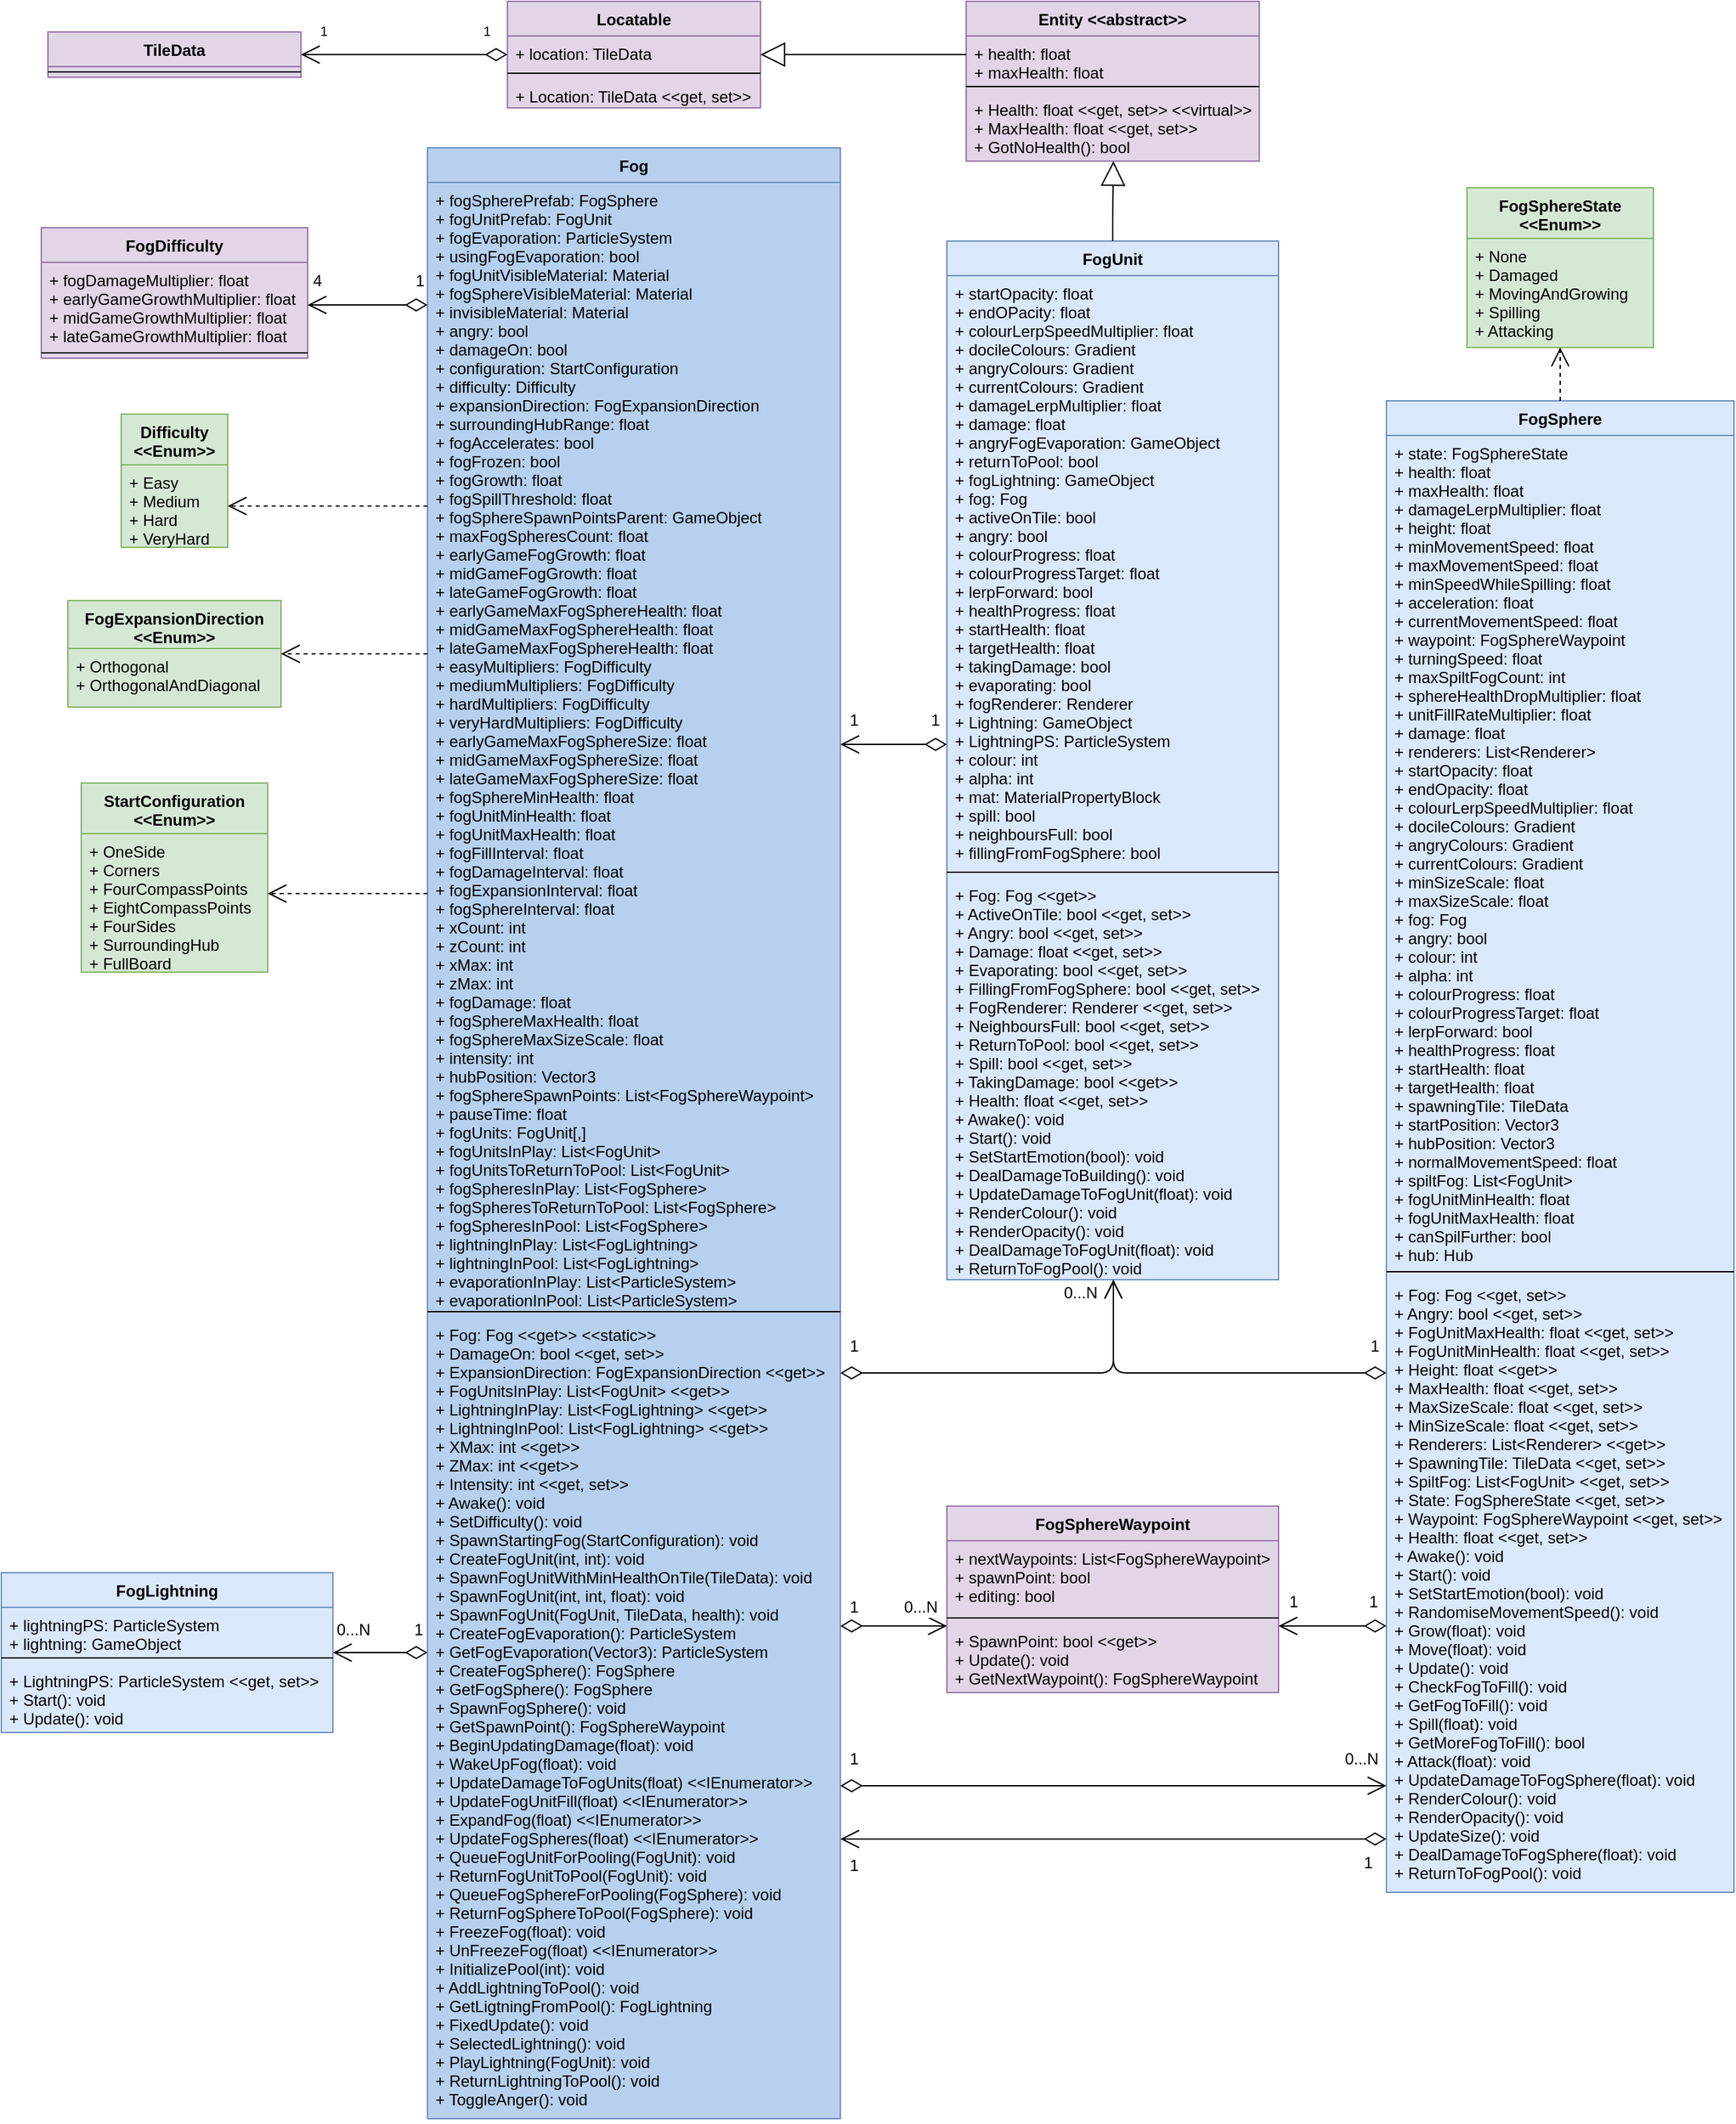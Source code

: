 <mxfile version="12.1.0" type="device" pages="1"><diagram id="pjZ7qb1V4NSrotgc5X2Q" name="Page-1"><mxGraphModel dx="2166" dy="1598" grid="1" gridSize="10" guides="1" tooltips="1" connect="1" arrows="1" fold="1" page="1" pageScale="1" pageWidth="850" pageHeight="1100" math="0" shadow="0"><root><mxCell id="0"/><mxCell id="1" parent="0"/><mxCell id="vfoOl4ckwupX6fVXsPrt-1" value="Fog" style="swimlane;fontStyle=1;align=center;verticalAlign=top;childLayout=stackLayout;horizontal=1;startSize=26;horizontalStack=0;resizeParent=1;resizeParentMax=0;resizeLast=0;collapsible=1;marginBottom=0;fillColor=#B6D0ED;strokeColor=#6c8ebf;swimlaneFillColor=#B6D0ED;" parent="1" vertex="1"><mxGeometry x="130" y="210" width="310" height="1480" as="geometry"/></mxCell><mxCell id="vfoOl4ckwupX6fVXsPrt-2" value="+ fogSpherePrefab: FogSphere&#10;+ fogUnitPrefab: FogUnit&#10;+ fogEvaporation: ParticleSystem&#10;+ usingFogEvaporation: bool&#10;+ fogUnitVisibleMaterial: Material&#10;+ fogSphereVisibleMaterial: Material&#10;+ invisibleMaterial: Material&#10;+ angry: bool&#10;+ damageOn: bool&#10;+ configuration: StartConfiguration&#10;+ difficulty: Difficulty&#10;+ expansionDirection: FogExpansionDirection&#10;+ surroundingHubRange: float&#10;+ fogAccelerates: bool&#10;+ fogFrozen: bool&#10;+ fogGrowth: float&#10;+ fogSpillThreshold: float&#10;+ fogSphereSpawnPointsParent: GameObject&#10;+ maxFogSpheresCount: float&#10;+ earlyGameFogGrowth: float&#10;+ midGameFogGrowth: float&#10;+ lateGameFogGrowth: float&#10;+ earlyGameMaxFogSphereHealth: float&#10;+ midGameMaxFogSphereHealth: float&#10;+ lateGameMaxFogSphereHealth: float&#10;+ easyMultipliers: FogDifficulty&#10;+ mediumMultipliers: FogDifficulty&#10;+ hardMultipliers: FogDifficulty&#10;+ veryHardMultipliers: FogDifficulty&#10;+ earlyGameMaxFogSphereSize: float&#10;+ midGameMaxFogSphereSize: float&#10;+ lateGameMaxFogSphereSize: float&#10;+ fogSphereMinHealth: float&#10;+ fogUnitMinHealth: float&#10;+ fogUnitMaxHealth: float&#10;+ fogFillInterval: float&#10;+ fogDamageInterval: float&#10;+ fogExpansionInterval: float&#10;+ fogSphereInterval: float&#10;+ xCount: int&#10;+ zCount: int&#10;+ xMax: int&#10;+ zMax: int&#10;+ fogDamage: float&#10;+ fogSphereMaxHealth: float&#10;+ fogSphereMaxSizeScale: float&#10;+ intensity: int&#10;+ hubPosition: Vector3&#10;+ fogSphereSpawnPoints: List&lt;FogSphereWaypoint&gt;&#10;+ pauseTime: float&#10;+ fogUnits: FogUnit[,]&#10;+ fogUnitsInPlay: List&lt;FogUnit&gt;&#10;+ fogUnitsToReturnToPool: List&lt;FogUnit&gt;&#10;+ fogSpheresInPlay: List&lt;FogSphere&gt;&#10;+ fogSpheresToReturnToPool: List&lt;FogSphere&gt;&#10;+ fogSpheresInPool: List&lt;FogSphere&gt;&#10;+ lightningInPlay: List&lt;FogLightning&gt;&#10;+ lightningInPool: List&lt;FogLightning&gt;&#10;+ evaporationInPlay: List&lt;ParticleSystem&gt;&#10;+ evaporationInPool: List&lt;ParticleSystem&gt;" style="text;strokeColor=none;fillColor=none;align=left;verticalAlign=top;spacingLeft=4;spacingRight=4;overflow=hidden;rotatable=0;points=[[0,0.5],[1,0.5]];portConstraint=eastwest;" parent="vfoOl4ckwupX6fVXsPrt-1" vertex="1"><mxGeometry y="26" width="310" height="844" as="geometry"/></mxCell><mxCell id="vfoOl4ckwupX6fVXsPrt-3" value="" style="line;strokeWidth=1;fillColor=none;align=left;verticalAlign=middle;spacingTop=-1;spacingLeft=3;spacingRight=3;rotatable=0;labelPosition=right;points=[];portConstraint=eastwest;" parent="vfoOl4ckwupX6fVXsPrt-1" vertex="1"><mxGeometry y="870" width="310" height="8" as="geometry"/></mxCell><mxCell id="vfoOl4ckwupX6fVXsPrt-4" value="+ Fog: Fog &lt;&lt;get&gt;&gt; &lt;&lt;static&gt;&gt;&#10;+ DamageOn: bool &lt;&lt;get, set&gt;&gt;&#10;+ ExpansionDirection: FogExpansionDirection &lt;&lt;get&gt;&gt;&#10;+ FogUnitsInPlay: List&lt;FogUnit&gt; &lt;&lt;get&gt;&gt;&#10;+ LightningInPlay: List&lt;FogLightning&gt; &lt;&lt;get&gt;&gt;&#10;+ LightningInPool: List&lt;FogLightning&gt; &lt;&lt;get&gt;&gt;&#10;+ XMax: int &lt;&lt;get&gt;&gt;&#10;+ ZMax: int &lt;&lt;get&gt;&gt;&#10;+ Intensity: int &lt;&lt;get, set&gt;&gt;&#10;+ Awake(): void&#10;+ SetDifficulty(): void&#10;+ SpawnStartingFog(StartConfiguration): void&#10;+ CreateFogUnit(int, int): void&#10;+ SpawnFogUnitWithMinHealthOnTile(TileData): void&#10;+ SpawnFogUnit(int, int, float): void&#10;+ SpawnFogUnit(FogUnit, TileData, health): void&#10;+ CreateFogEvaporation(): ParticleSystem&#10;+ GetFogEvaporation(Vector3): ParticleSystem&#10;+ CreateFogSphere(): FogSphere&#10;+ GetFogSphere(): FogSphere&#10;+ SpawnFogSphere(): void&#10;+ GetSpawnPoint(): FogSphereWaypoint&#10;+ BeginUpdatingDamage(float): void&#10;+ WakeUpFog(float): void&#10;+ UpdateDamageToFogUnits(float) &lt;&lt;IEnumerator&gt;&gt;&#10;+ UpdateFogUnitFill(float) &lt;&lt;IEnumerator&gt;&gt;&#10;+ ExpandFog(float) &lt;&lt;IEnumerator&gt;&gt;&#10;+ UpdateFogSpheres(float) &lt;&lt;IEnumerator&gt;&gt;&#10;+ QueueFogUnitForPooling(FogUnit): void&#10;+ ReturnFogUnitToPool(FogUnit): void&#10;+ QueueFogSphereForPooling(FogSphere): void&#10;+ ReturnFogSphereToPool(FogSphere): void&#10;+ FreezeFog(float): void&#10;+ UnFreezeFog(float) &lt;&lt;IEnumerator&gt;&gt;&#10;+ InitializePool(int): void&#10;+ AddLightningToPool(): void&#10;+ GetLigtningFromPool(): FogLightning&#10;+ FixedUpdate(): void&#10;+ SelectedLightning(): void&#10;+ PlayLightning(FogUnit): void&#10;+ ReturnLightningToPool(): void&#10;+ ToggleAnger(): void" style="text;strokeColor=none;fillColor=none;align=left;verticalAlign=top;spacingLeft=4;spacingRight=4;overflow=hidden;rotatable=0;points=[[0,0.5],[1,0.5]];portConstraint=eastwest;" parent="vfoOl4ckwupX6fVXsPrt-1" vertex="1"><mxGeometry y="878" width="310" height="602" as="geometry"/></mxCell><mxCell id="vfoOl4ckwupX6fVXsPrt-5" value="FogDifficulty" style="swimlane;fontStyle=1;align=center;verticalAlign=top;childLayout=stackLayout;horizontal=1;startSize=26;horizontalStack=0;resizeParent=1;resizeParentMax=0;resizeLast=0;collapsible=1;marginBottom=0;fillColor=#e1d5e7;strokeColor=#9673a6;swimlaneFillColor=#E1D5E7;" parent="1" vertex="1"><mxGeometry x="-160" y="270" width="200" height="98" as="geometry"/></mxCell><mxCell id="vfoOl4ckwupX6fVXsPrt-6" value="+ fogDamageMultiplier: float&#10;+ earlyGameGrowthMultiplier: float&#10;+ midGameGrowthMultiplier: float&#10;+ lateGameGrowthMultiplier: float" style="text;strokeColor=none;fillColor=none;align=left;verticalAlign=top;spacingLeft=4;spacingRight=4;overflow=hidden;rotatable=0;points=[[0,0.5],[1,0.5]];portConstraint=eastwest;" parent="vfoOl4ckwupX6fVXsPrt-5" vertex="1"><mxGeometry y="26" width="200" height="64" as="geometry"/></mxCell><mxCell id="vfoOl4ckwupX6fVXsPrt-7" value="" style="line;strokeWidth=1;fillColor=none;align=left;verticalAlign=middle;spacingTop=-1;spacingLeft=3;spacingRight=3;rotatable=0;labelPosition=right;points=[];portConstraint=eastwest;" parent="vfoOl4ckwupX6fVXsPrt-5" vertex="1"><mxGeometry y="90" width="200" height="8" as="geometry"/></mxCell><mxCell id="vfoOl4ckwupX6fVXsPrt-13" value="StartConfiguration &#10;&lt;&lt;Enum&gt;&gt;" style="swimlane;fontStyle=1;align=center;verticalAlign=top;childLayout=stackLayout;horizontal=1;startSize=38;horizontalStack=0;resizeParent=1;resizeParentMax=0;resizeLast=0;collapsible=1;marginBottom=0;fillColor=#d5e8d4;strokeColor=#82b366;swimlaneFillColor=#D5E8D4;" parent="1" vertex="1"><mxGeometry x="-130" y="687" width="140" height="142" as="geometry"/></mxCell><mxCell id="vfoOl4ckwupX6fVXsPrt-14" value="+ OneSide&#10;+ Corners&#10;+ FourCompassPoints&#10;+ EightCompassPoints&#10;+ FourSides&#10;+ SurroundingHub&#10;+ FullBoard" style="text;strokeColor=none;fillColor=none;align=left;verticalAlign=top;spacingLeft=4;spacingRight=4;overflow=hidden;rotatable=0;points=[[0,0.5],[1,0.5]];portConstraint=eastwest;" parent="vfoOl4ckwupX6fVXsPrt-13" vertex="1"><mxGeometry y="38" width="140" height="104" as="geometry"/></mxCell><mxCell id="vfoOl4ckwupX6fVXsPrt-18" value="FogExpansionDirection&#10;&lt;&lt;Enum&gt;&gt;" style="swimlane;fontStyle=1;align=center;verticalAlign=top;childLayout=stackLayout;horizontal=1;startSize=36;horizontalStack=0;resizeParent=1;resizeParentMax=0;resizeLast=0;collapsible=1;marginBottom=0;fillColor=#d5e8d4;strokeColor=#82b366;swimlaneFillColor=#D5E8D4;" parent="1" vertex="1"><mxGeometry x="-140" y="550" width="160" height="80" as="geometry"/></mxCell><mxCell id="vfoOl4ckwupX6fVXsPrt-19" value="+ Orthogonal&#10;+ OrthogonalAndDiagonal" style="text;strokeColor=none;fillColor=none;align=left;verticalAlign=top;spacingLeft=4;spacingRight=4;overflow=hidden;rotatable=0;points=[[0,0.5],[1,0.5]];portConstraint=eastwest;" parent="vfoOl4ckwupX6fVXsPrt-18" vertex="1"><mxGeometry y="36" width="160" height="44" as="geometry"/></mxCell><mxCell id="vfoOl4ckwupX6fVXsPrt-20" value="Difficulty&#10;&lt;&lt;Enum&gt;&gt;" style="swimlane;fontStyle=1;align=center;verticalAlign=top;childLayout=stackLayout;horizontal=1;startSize=38;horizontalStack=0;resizeParent=1;resizeParentMax=0;resizeLast=0;collapsible=1;marginBottom=0;fillColor=#d5e8d4;strokeColor=#82b366;swimlaneFillColor=#D5E8D4;" parent="1" vertex="1"><mxGeometry x="-100" y="410" width="80" height="100" as="geometry"/></mxCell><mxCell id="vfoOl4ckwupX6fVXsPrt-21" value="+ Easy&#10;+ Medium&#10;+ Hard&#10;+ VeryHard" style="text;strokeColor=none;fillColor=none;align=left;verticalAlign=top;spacingLeft=4;spacingRight=4;overflow=hidden;rotatable=0;points=[[0,0.5],[1,0.5]];portConstraint=eastwest;" parent="vfoOl4ckwupX6fVXsPrt-20" vertex="1"><mxGeometry y="38" width="80" height="62" as="geometry"/></mxCell><mxCell id="vfoOl4ckwupX6fVXsPrt-22" value="FogUnit" style="swimlane;fontStyle=1;align=center;verticalAlign=top;childLayout=stackLayout;horizontal=1;startSize=26;horizontalStack=0;resizeParent=1;resizeParentMax=0;resizeLast=0;collapsible=1;marginBottom=0;fillColor=#dae8fc;strokeColor=#6c8ebf;swimlaneFillColor=#DAE8FC;" parent="1" vertex="1"><mxGeometry x="520" y="280" width="249" height="780" as="geometry"/></mxCell><mxCell id="vfoOl4ckwupX6fVXsPrt-23" value="+ startOpacity: float&#10;+ endOPacity: float&#10;+ colourLerpSpeedMultiplier: float&#10;+ docileColours: Gradient&#10;+ angryColours: Gradient&#10;+ currentColours: Gradient&#10;+ damageLerpMultiplier: float&#10;+ damage: float&#10;+ angryFogEvaporation: GameObject&#10;+ returnToPool: bool&#10;+ fogLightning: GameObject&#10;+ fog: Fog&#10;+ activeOnTile: bool&#10;+ angry: bool&#10;+ colourProgress: float&#10;+ colourProgressTarget: float&#10;+ lerpForward: bool&#10;+ healthProgress: float&#10;+ startHealth: float&#10;+ targetHealth: float&#10;+ takingDamage: bool&#10;+ evaporating: bool&#10;+ fogRenderer: Renderer&#10;+ Lightning: GameObject&#10;+ LightningPS: ParticleSystem&#10;+ colour: int&#10;+ alpha: int&#10;+ mat: MaterialPropertyBlock&#10;+ spill: bool&#10;+ neighboursFull: bool&#10;+ fillingFromFogSphere: bool" style="text;strokeColor=none;fillColor=none;align=left;verticalAlign=top;spacingLeft=4;spacingRight=4;overflow=hidden;rotatable=0;points=[[0,0.5],[1,0.5]];portConstraint=eastwest;" parent="vfoOl4ckwupX6fVXsPrt-22" vertex="1"><mxGeometry y="26" width="249" height="444" as="geometry"/></mxCell><mxCell id="vfoOl4ckwupX6fVXsPrt-24" value="" style="line;strokeWidth=1;fillColor=none;align=left;verticalAlign=middle;spacingTop=-1;spacingLeft=3;spacingRight=3;rotatable=0;labelPosition=right;points=[];portConstraint=eastwest;" parent="vfoOl4ckwupX6fVXsPrt-22" vertex="1"><mxGeometry y="470" width="249" height="8" as="geometry"/></mxCell><mxCell id="vfoOl4ckwupX6fVXsPrt-25" value="+ Fog: Fog &lt;&lt;get&gt;&gt;&#10;+ ActiveOnTile: bool &lt;&lt;get, set&gt;&gt;&#10;+ Angry: bool &lt;&lt;get, set&gt;&gt;&#10;+ Damage: float &lt;&lt;get, set&gt;&gt;&#10;+ Evaporating: bool &lt;&lt;get, set&gt;&gt;&#10;+ FillingFromFogSphere: bool &lt;&lt;get, set&gt;&gt;&#10;+ FogRenderer: Renderer &lt;&lt;get, set&gt;&gt;&#10;+ NeighboursFull: bool &lt;&lt;get, set&gt;&gt;&#10;+ ReturnToPool: bool &lt;&lt;get, set&gt;&gt;&#10;+ Spill: bool &lt;&lt;get, set&gt;&gt;&#10;+ TakingDamage: bool &lt;&lt;get&gt;&gt;&#10;+ Health: float &lt;&lt;get, set&gt;&gt;&#10;+ Awake(): void&#10;+ Start(): void&#10;+ SetStartEmotion(bool): void&#10;+ DealDamageToBuilding(): void&#10;+ UpdateDamageToFogUnit(float): void&#10;+ RenderColour(): void&#10;+ RenderOpacity(): void&#10;+ DealDamageToFogUnit(float): void&#10;+ ReturnToFogPool(): void" style="text;strokeColor=none;fillColor=none;align=left;verticalAlign=top;spacingLeft=4;spacingRight=4;overflow=hidden;rotatable=0;points=[[0,0.5],[1,0.5]];portConstraint=eastwest;" parent="vfoOl4ckwupX6fVXsPrt-22" vertex="1"><mxGeometry y="478" width="249" height="302" as="geometry"/></mxCell><mxCell id="vfoOl4ckwupX6fVXsPrt-30" value="FogSphereState&#10;&lt;&lt;Enum&gt;&gt;" style="swimlane;fontStyle=1;align=center;verticalAlign=top;childLayout=stackLayout;horizontal=1;startSize=38;horizontalStack=0;resizeParent=1;resizeParentMax=0;resizeLast=0;collapsible=1;marginBottom=0;fillColor=#d5e8d4;strokeColor=#82b366;swimlaneFillColor=#D5E8D4;" parent="1" vertex="1"><mxGeometry x="910.5" y="240" width="140" height="120" as="geometry"/></mxCell><mxCell id="vfoOl4ckwupX6fVXsPrt-31" value="+ None&#10;+ Damaged&#10;+ MovingAndGrowing&#10;+ Spilling&#10;+ Attacking" style="text;strokeColor=none;fillColor=none;align=left;verticalAlign=top;spacingLeft=4;spacingRight=4;overflow=hidden;rotatable=0;points=[[0,0.5],[1,0.5]];portConstraint=eastwest;" parent="vfoOl4ckwupX6fVXsPrt-30" vertex="1"><mxGeometry y="38" width="140" height="82" as="geometry"/></mxCell><mxCell id="vfoOl4ckwupX6fVXsPrt-33" value="FogSphere" style="swimlane;fontStyle=1;align=center;verticalAlign=top;childLayout=stackLayout;horizontal=1;startSize=26;horizontalStack=0;resizeParent=1;resizeParentMax=0;resizeLast=0;collapsible=1;marginBottom=0;fillColor=#dae8fc;strokeColor=#6c8ebf;swimlaneFillColor=#DAE8FC;" parent="1" vertex="1"><mxGeometry x="850" y="400" width="261" height="1120" as="geometry"/></mxCell><mxCell id="vfoOl4ckwupX6fVXsPrt-34" value="+ state: FogSphereState&#10;+ health: float&#10;+ maxHealth: float&#10;+ damageLerpMultiplier: float&#10;+ height: float&#10;+ minMovementSpeed: float&#10;+ maxMovementSpeed: float&#10;+ minSpeedWhileSpilling: float&#10;+ acceleration: float&#10;+ currentMovementSpeed: float&#10;+ waypoint: FogSphereWaypoint&#10;+ turningSpeed: float&#10;+ maxSpiltFogCount: int&#10;+ sphereHealthDropMultiplier: float&#10;+ unitFillRateMultiplier: float&#10;+ damage: float&#10;+ renderers: List&lt;Renderer&gt;&#10;+ startOpacity: float&#10;+ endOpacity: float&#10;+ colourLerpSpeedMultiplier: float&#10;+ docileColours: Gradient&#10;+ angryColours: Gradient&#10;+ currentColours: Gradient&#10;+ minSizeScale: float&#10;+ maxSizeScale: float&#10;+ fog: Fog&#10;+ angry: bool&#10;+ colour: int&#10;+ alpha: int&#10;+ colourProgress: float&#10;+ colourProgressTarget: float&#10;+ lerpForward: bool&#10;+ healthProgress: float&#10;+ startHealth: float&#10;+ targetHealth: float&#10;+ spawningTile: TileData&#10;+ startPosition: Vector3&#10;+ hubPosition: Vector3&#10;+ normalMovementSpeed: float&#10;+ spiltFog: List&lt;FogUnit&gt;&#10;+ fogUnitMinHealth: float&#10;+ fogUnitMaxHealth: float&#10;+ canSpilFurther: bool&#10;+ hub: Hub" style="text;strokeColor=none;fillColor=none;align=left;verticalAlign=top;spacingLeft=4;spacingRight=4;overflow=hidden;rotatable=0;points=[[0,0.5],[1,0.5]];portConstraint=eastwest;" parent="vfoOl4ckwupX6fVXsPrt-33" vertex="1"><mxGeometry y="26" width="261" height="624" as="geometry"/></mxCell><mxCell id="vfoOl4ckwupX6fVXsPrt-35" value="" style="line;strokeWidth=1;fillColor=none;align=left;verticalAlign=middle;spacingTop=-1;spacingLeft=3;spacingRight=3;rotatable=0;labelPosition=right;points=[];portConstraint=eastwest;" parent="vfoOl4ckwupX6fVXsPrt-33" vertex="1"><mxGeometry y="650" width="261" height="8" as="geometry"/></mxCell><mxCell id="vfoOl4ckwupX6fVXsPrt-36" value="+ Fog: Fog &lt;&lt;get, set&gt;&gt;&#10;+ Angry: bool &lt;&lt;get, set&gt;&gt;&#10;+ FogUnitMaxHealth: float &lt;&lt;get, set&gt;&gt;&#10;+ FogUnitMinHealth: float &lt;&lt;get, set&gt;&gt;&#10;+ Height: float &lt;&lt;get&gt;&gt;&#10;+ MaxHealth: float &lt;&lt;get, set&gt;&gt;&#10;+ MaxSizeScale: float &lt;&lt;get, set&gt;&gt;&#10;+ MinSizeScale: float &lt;&lt;get, set&gt;&gt;&#10;+ Renderers: List&lt;Renderer&gt; &lt;&lt;get&gt;&gt;&#10;+ SpawningTile: TileData &lt;&lt;get, set&gt;&gt;&#10;+ SpiltFog: List&lt;FogUnit&gt; &lt;&lt;get, set&gt;&gt;&#10;+ State: FogSphereState &lt;&lt;get, set&gt;&gt;&#10;+ Waypoint: FogSphereWaypoint &lt;&lt;get, set&gt;&gt;&#10;+ Health: float &lt;&lt;get, set&gt;&gt;&#10;+ Awake(): void&#10;+ Start(): void&#10;+ SetStartEmotion(bool): void&#10;+ RandomiseMovementSpeed(): void&#10;+ Grow(float): void&#10;+ Move(float): void&#10;+ Update(): void&#10;+ CheckFogToFill(): void&#10;+ GetFogToFill(): void&#10;+ Spill(float): void&#10;+ GetMoreFogToFill(): bool&#10;+ Attack(float): void&#10;+ UpdateDamageToFogSphere(float): void&#10;+ RenderColour(): void&#10;+ RenderOpacity(): void&#10;+ UpdateSize(): void&#10;+ DealDamageToFogSphere(float): void&#10;+ ReturnToFogPool(): void" style="text;strokeColor=none;fillColor=none;align=left;verticalAlign=top;spacingLeft=4;spacingRight=4;overflow=hidden;rotatable=0;points=[[0,0.5],[1,0.5]];portConstraint=eastwest;" parent="vfoOl4ckwupX6fVXsPrt-33" vertex="1"><mxGeometry y="658" width="261" height="462" as="geometry"/></mxCell><mxCell id="vfoOl4ckwupX6fVXsPrt-39" value="Locatable" style="swimlane;fontStyle=1;align=center;verticalAlign=top;childLayout=stackLayout;horizontal=1;startSize=26;horizontalStack=0;resizeParent=1;resizeParentMax=0;resizeLast=0;collapsible=1;marginBottom=0;fillColor=#e1d5e7;strokeColor=#9673a6;swimlaneFillColor=#E1D5E7;" parent="1" vertex="1"><mxGeometry x="190" y="100" width="190" height="80" as="geometry"/></mxCell><mxCell id="vfoOl4ckwupX6fVXsPrt-40" value="+ location: TileData" style="text;strokeColor=none;fillColor=none;align=left;verticalAlign=top;spacingLeft=4;spacingRight=4;overflow=hidden;rotatable=0;points=[[0,0.5],[1,0.5]];portConstraint=eastwest;" parent="vfoOl4ckwupX6fVXsPrt-39" vertex="1"><mxGeometry y="26" width="190" height="24" as="geometry"/></mxCell><mxCell id="vfoOl4ckwupX6fVXsPrt-41" value="" style="line;strokeWidth=1;fillColor=none;align=left;verticalAlign=middle;spacingTop=-1;spacingLeft=3;spacingRight=3;rotatable=0;labelPosition=right;points=[];portConstraint=eastwest;" parent="vfoOl4ckwupX6fVXsPrt-39" vertex="1"><mxGeometry y="50" width="190" height="8" as="geometry"/></mxCell><mxCell id="vfoOl4ckwupX6fVXsPrt-42" value="+ Location: TileData &lt;&lt;get, set&gt;&gt;" style="text;strokeColor=none;fillColor=none;align=left;verticalAlign=top;spacingLeft=4;spacingRight=4;overflow=hidden;rotatable=0;points=[[0,0.5],[1,0.5]];portConstraint=eastwest;" parent="vfoOl4ckwupX6fVXsPrt-39" vertex="1"><mxGeometry y="58" width="190" height="22" as="geometry"/></mxCell><mxCell id="vfoOl4ckwupX6fVXsPrt-53" value="Entity &lt;&lt;abstract&gt;&gt;" style="swimlane;fontStyle=1;align=center;verticalAlign=top;childLayout=stackLayout;horizontal=1;startSize=26;horizontalStack=0;resizeParent=1;resizeParentMax=0;resizeLast=0;collapsible=1;marginBottom=0;fillColor=#e1d5e7;strokeColor=#9673a6;swimlaneFillColor=#E1D5E7;" parent="1" vertex="1"><mxGeometry x="534.5" y="100" width="220" height="120" as="geometry"/></mxCell><mxCell id="vfoOl4ckwupX6fVXsPrt-54" value="+ health: float&#10;+ maxHealth: float" style="text;strokeColor=none;fillColor=none;align=left;verticalAlign=top;spacingLeft=4;spacingRight=4;overflow=hidden;rotatable=0;points=[[0,0.5],[1,0.5]];portConstraint=eastwest;" parent="vfoOl4ckwupX6fVXsPrt-53" vertex="1"><mxGeometry y="26" width="220" height="34" as="geometry"/></mxCell><mxCell id="vfoOl4ckwupX6fVXsPrt-55" value="" style="line;strokeWidth=1;fillColor=none;align=left;verticalAlign=middle;spacingTop=-1;spacingLeft=3;spacingRight=3;rotatable=0;labelPosition=right;points=[];portConstraint=eastwest;" parent="vfoOl4ckwupX6fVXsPrt-53" vertex="1"><mxGeometry y="60" width="220" height="8" as="geometry"/></mxCell><mxCell id="vfoOl4ckwupX6fVXsPrt-56" value="+ Health: float &lt;&lt;get, set&gt;&gt; &lt;&lt;virtual&gt;&gt;&#10;+ MaxHealth: float &lt;&lt;get, set&gt;&gt;&#10;+ GotNoHealth(): bool" style="text;strokeColor=none;fillColor=none;align=left;verticalAlign=top;spacingLeft=4;spacingRight=4;overflow=hidden;rotatable=0;points=[[0,0.5],[1,0.5]];portConstraint=eastwest;" parent="vfoOl4ckwupX6fVXsPrt-53" vertex="1"><mxGeometry y="68" width="220" height="52" as="geometry"/></mxCell><mxCell id="vfoOl4ckwupX6fVXsPrt-57" value="TileData" style="swimlane;fontStyle=1;align=center;verticalAlign=top;childLayout=stackLayout;horizontal=1;startSize=26;horizontalStack=0;resizeParent=1;resizeParentMax=0;resizeLast=0;collapsible=1;marginBottom=0;fillColor=#e1d5e7;strokeColor=#9673a6;swimlaneFillColor=#E1D5E7;" parent="1" vertex="1"><mxGeometry x="-155" y="123" width="190" height="34" as="geometry"/></mxCell><mxCell id="vfoOl4ckwupX6fVXsPrt-59" value="" style="line;strokeWidth=1;fillColor=none;align=left;verticalAlign=middle;spacingTop=-1;spacingLeft=3;spacingRight=3;rotatable=0;labelPosition=right;points=[];portConstraint=eastwest;" parent="vfoOl4ckwupX6fVXsPrt-57" vertex="1"><mxGeometry y="26" width="190" height="8" as="geometry"/></mxCell><mxCell id="vfoOl4ckwupX6fVXsPrt-61" value="" style="endArrow=block;endSize=16;endFill=0;html=1;edgeStyle=orthogonalEdgeStyle;" parent="1" source="vfoOl4ckwupX6fVXsPrt-53" target="vfoOl4ckwupX6fVXsPrt-39" edge="1"><mxGeometry width="160" relative="1" as="geometry"><mxPoint x="220" y="70" as="sourcePoint"/><mxPoint x="380" y="70" as="targetPoint"/><Array as="points"><mxPoint x="460" y="140"/><mxPoint x="460" y="140"/></Array></mxGeometry></mxCell><mxCell id="vfoOl4ckwupX6fVXsPrt-62" value="" style="endArrow=block;endSize=16;endFill=0;html=1;edgeStyle=orthogonalEdgeStyle;" parent="1" source="vfoOl4ckwupX6fVXsPrt-22" target="vfoOl4ckwupX6fVXsPrt-56" edge="1"><mxGeometry width="160" relative="1" as="geometry"><mxPoint x="658.667" y="132" as="sourcePoint"/><mxPoint x="658.667" y="46.0" as="targetPoint"/><Array as="points"><mxPoint x="645" y="261"/><mxPoint x="645" y="261"/></Array></mxGeometry></mxCell><mxCell id="vfoOl4ckwupX6fVXsPrt-63" value="" style="endArrow=open;html=1;endSize=12;startArrow=diamondThin;startSize=14;startFill=0;edgeStyle=orthogonalEdgeStyle;" parent="1" source="vfoOl4ckwupX6fVXsPrt-39" target="vfoOl4ckwupX6fVXsPrt-57" edge="1"><mxGeometry relative="1" as="geometry"><mxPoint x="780" y="160" as="sourcePoint"/><mxPoint x="940" y="160" as="targetPoint"/><Array as="points"><mxPoint x="160" y="140"/><mxPoint x="160" y="140"/></Array></mxGeometry></mxCell><mxCell id="vfoOl4ckwupX6fVXsPrt-64" value="1" style="resizable=0;html=1;align=left;verticalAlign=top;labelBackgroundColor=#ffffff;fontSize=10;" parent="vfoOl4ckwupX6fVXsPrt-63" connectable="0" vertex="1"><mxGeometry x="-1" relative="1" as="geometry"><mxPoint x="-20" y="-30" as="offset"/></mxGeometry></mxCell><mxCell id="vfoOl4ckwupX6fVXsPrt-65" value="1" style="resizable=0;html=1;align=right;verticalAlign=top;labelBackgroundColor=#ffffff;fontSize=10;" parent="vfoOl4ckwupX6fVXsPrt-63" connectable="0" vertex="1"><mxGeometry x="1" relative="1" as="geometry"><mxPoint x="20" y="-30" as="offset"/></mxGeometry></mxCell><mxCell id="vfoOl4ckwupX6fVXsPrt-43" value="FogLightning" style="swimlane;fontStyle=1;align=center;verticalAlign=top;childLayout=stackLayout;horizontal=1;startSize=26;horizontalStack=0;resizeParent=1;resizeParentMax=0;resizeLast=0;collapsible=1;marginBottom=0;fillColor=#dae8fc;strokeColor=#6c8ebf;swimlaneFillColor=#DAE8FC;" parent="1" vertex="1"><mxGeometry x="-190" y="1280" width="249" height="120" as="geometry"/></mxCell><mxCell id="vfoOl4ckwupX6fVXsPrt-44" value="+ lightningPS: ParticleSystem&#10;+ lightning: GameObject" style="text;strokeColor=none;fillColor=none;align=left;verticalAlign=top;spacingLeft=4;spacingRight=4;overflow=hidden;rotatable=0;points=[[0,0.5],[1,0.5]];portConstraint=eastwest;" parent="vfoOl4ckwupX6fVXsPrt-43" vertex="1"><mxGeometry y="26" width="249" height="34" as="geometry"/></mxCell><mxCell id="vfoOl4ckwupX6fVXsPrt-45" value="" style="line;strokeWidth=1;fillColor=none;align=left;verticalAlign=middle;spacingTop=-1;spacingLeft=3;spacingRight=3;rotatable=0;labelPosition=right;points=[];portConstraint=eastwest;" parent="vfoOl4ckwupX6fVXsPrt-43" vertex="1"><mxGeometry y="60" width="249" height="8" as="geometry"/></mxCell><mxCell id="vfoOl4ckwupX6fVXsPrt-46" value="+ LightningPS: ParticleSystem &lt;&lt;get, set&gt;&gt;&#10;+ Start(): void&#10;+ Update(): void" style="text;strokeColor=none;fillColor=none;align=left;verticalAlign=top;spacingLeft=4;spacingRight=4;overflow=hidden;rotatable=0;points=[[0,0.5],[1,0.5]];portConstraint=eastwest;" parent="vfoOl4ckwupX6fVXsPrt-43" vertex="1"><mxGeometry y="68" width="249" height="52" as="geometry"/></mxCell><mxCell id="vfoOl4ckwupX6fVXsPrt-66" value="" style="endArrow=open;html=1;endSize=12;startArrow=none;startSize=14;startFill=0;edgeStyle=orthogonalEdgeStyle;dashed=1;" parent="1" source="vfoOl4ckwupX6fVXsPrt-33" target="vfoOl4ckwupX6fVXsPrt-30" edge="1"><mxGeometry relative="1" as="geometry"><mxPoint x="739.5" y="50" as="sourcePoint"/><mxPoint x="810" y="50" as="targetPoint"/><Array as="points"><mxPoint x="995" y="246"/></Array></mxGeometry></mxCell><mxCell id="vfoOl4ckwupX6fVXsPrt-67" value="" style="resizable=0;html=1;align=left;verticalAlign=top;labelBackgroundColor=#ffffff;fontSize=10;" parent="vfoOl4ckwupX6fVXsPrt-66" connectable="0" vertex="1"><mxGeometry x="-1" relative="1" as="geometry"><mxPoint x="5" y="-22" as="offset"/></mxGeometry></mxCell><mxCell id="vfoOl4ckwupX6fVXsPrt-68" value="" style="resizable=0;html=1;align=right;verticalAlign=top;labelBackgroundColor=#ffffff;fontSize=10;" parent="vfoOl4ckwupX6fVXsPrt-66" connectable="0" vertex="1"><mxGeometry x="1" relative="1" as="geometry"><mxPoint x="-7" y="-3" as="offset"/></mxGeometry></mxCell><mxCell id="vfoOl4ckwupX6fVXsPrt-69" value="" style="endArrow=open;html=1;endSize=12;startArrow=diamondThin;startSize=14;startFill=0;edgeStyle=orthogonalEdgeStyle;align=left;verticalAlign=bottom;" parent="1" source="vfoOl4ckwupX6fVXsPrt-4" target="vfoOl4ckwupX6fVXsPrt-43" edge="1"><mxGeometry x="-0.509" y="14" relative="1" as="geometry"><mxPoint x="-260" y="1190" as="sourcePoint"/><mxPoint x="-100" y="1190" as="targetPoint"/><Array as="points"><mxPoint x="100" y="1340"/><mxPoint x="100" y="1340"/></Array><mxPoint x="10" y="-4" as="offset"/></mxGeometry></mxCell><mxCell id="vfoOl4ckwupX6fVXsPrt-70" value="1" style="text;html=1;resizable=0;points=[];align=center;verticalAlign=middle;labelBackgroundColor=#ffffff;" parent="vfoOl4ckwupX6fVXsPrt-69" vertex="1" connectable="0"><mxGeometry x="-0.386" y="1" relative="1" as="geometry"><mxPoint x="15" y="-18" as="offset"/></mxGeometry></mxCell><mxCell id="vfoOl4ckwupX6fVXsPrt-71" value="0...N" style="text;html=1;resizable=0;points=[];align=center;verticalAlign=middle;labelBackgroundColor=#ffffff;" parent="vfoOl4ckwupX6fVXsPrt-69" vertex="1" connectable="0"><mxGeometry x="0.348" y="-1" relative="1" as="geometry"><mxPoint x="-8.5" y="-16" as="offset"/></mxGeometry></mxCell><mxCell id="vfoOl4ckwupX6fVXsPrt-72" value="" style="endArrow=open;html=1;endSize=12;startArrow=diamondThin;startSize=14;startFill=0;edgeStyle=orthogonalEdgeStyle;align=left;verticalAlign=bottom;" parent="1" source="vfoOl4ckwupX6fVXsPrt-2" target="vfoOl4ckwupX6fVXsPrt-6" edge="1"><mxGeometry x="-0.509" y="14" relative="1" as="geometry"><mxPoint x="105.5" y="327.588" as="sourcePoint"/><mxPoint x="24.5" y="327.588" as="targetPoint"/><Array as="points"><mxPoint x="110" y="328"/><mxPoint x="110" y="328"/></Array><mxPoint x="10" y="-4" as="offset"/></mxGeometry></mxCell><mxCell id="vfoOl4ckwupX6fVXsPrt-73" value="1" style="text;html=1;resizable=0;points=[];align=center;verticalAlign=middle;labelBackgroundColor=#ffffff;" parent="vfoOl4ckwupX6fVXsPrt-72" vertex="1" connectable="0"><mxGeometry x="-0.386" y="1" relative="1" as="geometry"><mxPoint x="21" y="-19" as="offset"/></mxGeometry></mxCell><mxCell id="vfoOl4ckwupX6fVXsPrt-74" value="4" style="text;html=1;resizable=0;points=[];align=center;verticalAlign=middle;labelBackgroundColor=#ffffff;" parent="vfoOl4ckwupX6fVXsPrt-72" vertex="1" connectable="0"><mxGeometry x="0.348" y="-1" relative="1" as="geometry"><mxPoint x="-22.5" y="-17" as="offset"/></mxGeometry></mxCell><mxCell id="vfoOl4ckwupX6fVXsPrt-75" value="" style="endArrow=open;html=1;endSize=12;startArrow=none;startSize=14;startFill=0;edgeStyle=orthogonalEdgeStyle;dashed=1;" parent="1" source="vfoOl4ckwupX6fVXsPrt-2" target="vfoOl4ckwupX6fVXsPrt-21" edge="1"><mxGeometry relative="1" as="geometry"><mxPoint x="90" y="594" as="sourcePoint"/><mxPoint x="90" y="534.0" as="targetPoint"/><Array as="points"><mxPoint x="100" y="479"/><mxPoint x="100" y="479"/></Array></mxGeometry></mxCell><mxCell id="vfoOl4ckwupX6fVXsPrt-76" value="" style="resizable=0;html=1;align=left;verticalAlign=top;labelBackgroundColor=#ffffff;fontSize=10;" parent="vfoOl4ckwupX6fVXsPrt-75" connectable="0" vertex="1"><mxGeometry x="-1" relative="1" as="geometry"><mxPoint x="5" y="-22" as="offset"/></mxGeometry></mxCell><mxCell id="vfoOl4ckwupX6fVXsPrt-77" value="" style="resizable=0;html=1;align=right;verticalAlign=top;labelBackgroundColor=#ffffff;fontSize=10;" parent="vfoOl4ckwupX6fVXsPrt-75" connectable="0" vertex="1"><mxGeometry x="1" relative="1" as="geometry"><mxPoint x="-7" y="-3" as="offset"/></mxGeometry></mxCell><mxCell id="vfoOl4ckwupX6fVXsPrt-78" value="" style="endArrow=open;html=1;endSize=12;startArrow=none;startSize=14;startFill=0;edgeStyle=orthogonalEdgeStyle;dashed=1;" parent="1" source="vfoOl4ckwupX6fVXsPrt-2" target="vfoOl4ckwupX6fVXsPrt-18" edge="1"><mxGeometry relative="1" as="geometry"><mxPoint x="100.034" y="604.034" as="sourcePoint"/><mxPoint x="100.034" y="544.034" as="targetPoint"/><Array as="points"><mxPoint x="120" y="590"/><mxPoint x="120" y="590"/></Array></mxGeometry></mxCell><mxCell id="vfoOl4ckwupX6fVXsPrt-79" value="" style="resizable=0;html=1;align=left;verticalAlign=top;labelBackgroundColor=#ffffff;fontSize=10;" parent="vfoOl4ckwupX6fVXsPrt-78" connectable="0" vertex="1"><mxGeometry x="-1" relative="1" as="geometry"><mxPoint x="5" y="-22" as="offset"/></mxGeometry></mxCell><mxCell id="vfoOl4ckwupX6fVXsPrt-80" value="" style="resizable=0;html=1;align=right;verticalAlign=top;labelBackgroundColor=#ffffff;fontSize=10;" parent="vfoOl4ckwupX6fVXsPrt-78" connectable="0" vertex="1"><mxGeometry x="1" relative="1" as="geometry"><mxPoint x="-7" y="-3" as="offset"/></mxGeometry></mxCell><mxCell id="vfoOl4ckwupX6fVXsPrt-81" value="" style="endArrow=open;html=1;endSize=12;startArrow=none;startSize=14;startFill=0;edgeStyle=orthogonalEdgeStyle;dashed=1;" parent="1" source="vfoOl4ckwupX6fVXsPrt-2" target="vfoOl4ckwupX6fVXsPrt-13" edge="1"><mxGeometry relative="1" as="geometry"><mxPoint x="110.379" y="614.379" as="sourcePoint"/><mxPoint x="110.379" y="554.379" as="targetPoint"/><Array as="points"><mxPoint x="50" y="770"/><mxPoint x="50" y="770"/></Array></mxGeometry></mxCell><mxCell id="vfoOl4ckwupX6fVXsPrt-82" value="" style="resizable=0;html=1;align=left;verticalAlign=top;labelBackgroundColor=#ffffff;fontSize=10;" parent="vfoOl4ckwupX6fVXsPrt-81" connectable="0" vertex="1"><mxGeometry x="-1" relative="1" as="geometry"><mxPoint x="5" y="-22" as="offset"/></mxGeometry></mxCell><mxCell id="vfoOl4ckwupX6fVXsPrt-83" value="" style="resizable=0;html=1;align=right;verticalAlign=top;labelBackgroundColor=#ffffff;fontSize=10;" parent="vfoOl4ckwupX6fVXsPrt-81" connectable="0" vertex="1"><mxGeometry x="1" relative="1" as="geometry"><mxPoint x="-7" y="-3" as="offset"/></mxGeometry></mxCell><mxCell id="vfoOl4ckwupX6fVXsPrt-49" value="FogSphereWaypoint" style="swimlane;fontStyle=1;align=center;verticalAlign=top;childLayout=stackLayout;horizontal=1;startSize=26;horizontalStack=0;resizeParent=1;resizeParentMax=0;resizeLast=0;collapsible=1;marginBottom=0;fillColor=#e1d5e7;strokeColor=#9673a6;swimlaneFillColor=#E1D5E7;" parent="1" vertex="1"><mxGeometry x="520" y="1230" width="249" height="140" as="geometry"/></mxCell><mxCell id="vfoOl4ckwupX6fVXsPrt-50" value="+ nextWaypoints: List&lt;FogSphereWaypoint&gt;&#10;+ spawnPoint: bool&#10;+ editing: bool" style="text;strokeColor=none;fillColor=none;align=left;verticalAlign=top;spacingLeft=4;spacingRight=4;overflow=hidden;rotatable=0;points=[[0,0.5],[1,0.5]];portConstraint=eastwest;" parent="vfoOl4ckwupX6fVXsPrt-49" vertex="1"><mxGeometry y="26" width="249" height="54" as="geometry"/></mxCell><mxCell id="vfoOl4ckwupX6fVXsPrt-51" value="" style="line;strokeWidth=1;fillColor=none;align=left;verticalAlign=middle;spacingTop=-1;spacingLeft=3;spacingRight=3;rotatable=0;labelPosition=right;points=[];portConstraint=eastwest;" parent="vfoOl4ckwupX6fVXsPrt-49" vertex="1"><mxGeometry y="80" width="249" height="8" as="geometry"/></mxCell><mxCell id="vfoOl4ckwupX6fVXsPrt-52" value="+ SpawnPoint: bool &lt;&lt;get&gt;&gt;&#10;+ Update(): void&#10;+ GetNextWaypoint(): FogSphereWaypoint" style="text;strokeColor=none;fillColor=none;align=left;verticalAlign=top;spacingLeft=4;spacingRight=4;overflow=hidden;rotatable=0;points=[[0,0.5],[1,0.5]];portConstraint=eastwest;" parent="vfoOl4ckwupX6fVXsPrt-49" vertex="1"><mxGeometry y="88" width="249" height="52" as="geometry"/></mxCell><mxCell id="vfoOl4ckwupX6fVXsPrt-84" value="" style="endArrow=open;html=1;endSize=12;startArrow=diamondThin;startSize=14;startFill=0;edgeStyle=orthogonalEdgeStyle;align=left;verticalAlign=bottom;" parent="1" source="vfoOl4ckwupX6fVXsPrt-4" target="vfoOl4ckwupX6fVXsPrt-49" edge="1"><mxGeometry x="-0.509" y="14" relative="1" as="geometry"><mxPoint x="140" y="1350.333" as="sourcePoint"/><mxPoint x="69" y="1350.333" as="targetPoint"/><Array as="points"><mxPoint x="460" y="1320"/><mxPoint x="460" y="1320"/></Array><mxPoint x="10" y="-4" as="offset"/></mxGeometry></mxCell><mxCell id="vfoOl4ckwupX6fVXsPrt-85" value="1" style="text;html=1;resizable=0;points=[];align=center;verticalAlign=middle;labelBackgroundColor=#ffffff;" parent="vfoOl4ckwupX6fVXsPrt-84" vertex="1" connectable="0"><mxGeometry x="-0.386" y="1" relative="1" as="geometry"><mxPoint x="-14.5" y="-13" as="offset"/></mxGeometry></mxCell><mxCell id="vfoOl4ckwupX6fVXsPrt-86" value="0...N" style="text;html=1;resizable=0;points=[];align=center;verticalAlign=middle;labelBackgroundColor=#ffffff;" parent="vfoOl4ckwupX6fVXsPrt-84" vertex="1" connectable="0"><mxGeometry x="0.348" y="-1" relative="1" as="geometry"><mxPoint x="6" y="-15" as="offset"/></mxGeometry></mxCell><mxCell id="vfoOl4ckwupX6fVXsPrt-87" value="" style="endArrow=open;html=1;endSize=12;startArrow=diamondThin;startSize=14;startFill=0;edgeStyle=orthogonalEdgeStyle;align=left;verticalAlign=bottom;" parent="1" source="vfoOl4ckwupX6fVXsPrt-36" target="vfoOl4ckwupX6fVXsPrt-49" edge="1"><mxGeometry x="-0.509" y="14" relative="1" as="geometry"><mxPoint x="670" y="1409.69" as="sourcePoint"/><mxPoint x="750" y="1409.69" as="targetPoint"/><Array as="points"><mxPoint x="800" y="1320"/><mxPoint x="800" y="1320"/></Array><mxPoint x="10" y="-4" as="offset"/></mxGeometry></mxCell><mxCell id="vfoOl4ckwupX6fVXsPrt-88" value="1" style="text;html=1;resizable=0;points=[];align=center;verticalAlign=middle;labelBackgroundColor=#ffffff;" parent="vfoOl4ckwupX6fVXsPrt-87" vertex="1" connectable="0"><mxGeometry x="-0.386" y="1" relative="1" as="geometry"><mxPoint x="15" y="-19" as="offset"/></mxGeometry></mxCell><mxCell id="vfoOl4ckwupX6fVXsPrt-89" value="1" style="text;html=1;resizable=0;points=[];align=center;verticalAlign=middle;labelBackgroundColor=#ffffff;" parent="vfoOl4ckwupX6fVXsPrt-87" vertex="1" connectable="0"><mxGeometry x="0.348" y="-1" relative="1" as="geometry"><mxPoint x="-15.5" y="-17" as="offset"/></mxGeometry></mxCell><mxCell id="vfoOl4ckwupX6fVXsPrt-90" value="" style="endArrow=open;html=1;endSize=12;startArrow=diamondThin;startSize=14;startFill=0;edgeStyle=orthogonalEdgeStyle;align=left;verticalAlign=bottom;" parent="1" source="vfoOl4ckwupX6fVXsPrt-4" target="vfoOl4ckwupX6fVXsPrt-36" edge="1"><mxGeometry x="-0.509" y="14" relative="1" as="geometry"><mxPoint x="530" y="1470" as="sourcePoint"/><mxPoint x="530" y="1354" as="targetPoint"/><Array as="points"><mxPoint x="550" y="1440"/><mxPoint x="550" y="1440"/></Array><mxPoint x="10" y="-4" as="offset"/></mxGeometry></mxCell><mxCell id="vfoOl4ckwupX6fVXsPrt-91" value="1" style="text;html=1;resizable=0;points=[];align=center;verticalAlign=middle;labelBackgroundColor=#ffffff;" parent="vfoOl4ckwupX6fVXsPrt-90" vertex="1" connectable="0"><mxGeometry x="-0.386" y="1" relative="1" as="geometry"><mxPoint x="-116" y="-19" as="offset"/></mxGeometry></mxCell><mxCell id="vfoOl4ckwupX6fVXsPrt-92" value="0...N" style="text;html=1;resizable=0;points=[];align=center;verticalAlign=middle;labelBackgroundColor=#ffffff;" parent="vfoOl4ckwupX6fVXsPrt-90" vertex="1" connectable="0"><mxGeometry x="0.348" y="-1" relative="1" as="geometry"><mxPoint x="114" y="-21" as="offset"/></mxGeometry></mxCell><mxCell id="vfoOl4ckwupX6fVXsPrt-93" value="" style="endArrow=open;html=1;endSize=12;startArrow=diamondThin;startSize=14;startFill=0;edgeStyle=orthogonalEdgeStyle;align=left;verticalAlign=bottom;" parent="1" source="vfoOl4ckwupX6fVXsPrt-4" target="vfoOl4ckwupX6fVXsPrt-25" edge="1"><mxGeometry x="-0.509" y="14" relative="1" as="geometry"><mxPoint x="480" y="1119.741" as="sourcePoint"/><mxPoint x="560" y="1119.741" as="targetPoint"/><Array as="points"><mxPoint x="645" y="1130"/></Array><mxPoint x="10" y="-4" as="offset"/></mxGeometry></mxCell><mxCell id="vfoOl4ckwupX6fVXsPrt-94" value="1" style="text;html=1;resizable=0;points=[];align=center;verticalAlign=middle;labelBackgroundColor=#ffffff;" parent="vfoOl4ckwupX6fVXsPrt-93" vertex="1" connectable="0"><mxGeometry x="-0.386" y="1" relative="1" as="geometry"><mxPoint x="-74.5" y="-19" as="offset"/></mxGeometry></mxCell><mxCell id="vfoOl4ckwupX6fVXsPrt-95" value="0...N" style="text;html=1;resizable=0;points=[];align=center;verticalAlign=middle;labelBackgroundColor=#ffffff;" parent="vfoOl4ckwupX6fVXsPrt-93" vertex="1" connectable="0"><mxGeometry x="0.348" y="-1" relative="1" as="geometry"><mxPoint x="-5.5" y="-61" as="offset"/></mxGeometry></mxCell><mxCell id="vfoOl4ckwupX6fVXsPrt-96" value="" style="endArrow=open;html=1;endSize=12;startArrow=diamondThin;startSize=14;startFill=0;edgeStyle=orthogonalEdgeStyle;align=left;verticalAlign=bottom;" parent="1" source="vfoOl4ckwupX6fVXsPrt-36" target="vfoOl4ckwupX6fVXsPrt-25" edge="1"><mxGeometry x="-0.509" y="14" relative="1" as="geometry"><mxPoint x="859.5" y="1330.241" as="sourcePoint"/><mxPoint x="779" y="1330.241" as="targetPoint"/><Array as="points"><mxPoint x="645" y="1130"/></Array><mxPoint x="10" y="-4" as="offset"/></mxGeometry></mxCell><mxCell id="vfoOl4ckwupX6fVXsPrt-97" value="1" style="text;html=1;resizable=0;points=[];align=center;verticalAlign=middle;labelBackgroundColor=#ffffff;" parent="vfoOl4ckwupX6fVXsPrt-96" vertex="1" connectable="0"><mxGeometry x="-0.386" y="1" relative="1" as="geometry"><mxPoint x="75" y="-21" as="offset"/></mxGeometry></mxCell><mxCell id="vfoOl4ckwupX6fVXsPrt-99" value="" style="endArrow=open;html=1;endSize=12;startArrow=diamondThin;startSize=14;startFill=0;edgeStyle=orthogonalEdgeStyle;align=left;verticalAlign=bottom;" parent="1" source="vfoOl4ckwupX6fVXsPrt-36" target="vfoOl4ckwupX6fVXsPrt-4" edge="1"><mxGeometry x="-0.509" y="14" relative="1" as="geometry"><mxPoint x="450" y="1450" as="sourcePoint"/><mxPoint x="859.5" y="1450" as="targetPoint"/><Array as="points"><mxPoint x="550" y="1480"/><mxPoint x="550" y="1480"/></Array><mxPoint x="10" y="-4" as="offset"/></mxGeometry></mxCell><mxCell id="vfoOl4ckwupX6fVXsPrt-100" value="1" style="text;html=1;resizable=0;points=[];align=center;verticalAlign=middle;labelBackgroundColor=#ffffff;" parent="vfoOl4ckwupX6fVXsPrt-99" vertex="1" connectable="0"><mxGeometry x="-0.386" y="1" relative="1" as="geometry"><mxPoint x="-274" y="18.5" as="offset"/></mxGeometry></mxCell><mxCell id="vfoOl4ckwupX6fVXsPrt-101" value="1" style="text;html=1;resizable=0;points=[];align=center;verticalAlign=middle;labelBackgroundColor=#ffffff;" parent="vfoOl4ckwupX6fVXsPrt-99" vertex="1" connectable="0"><mxGeometry x="0.348" y="-1" relative="1" as="geometry"><mxPoint x="262.5" y="18.5" as="offset"/></mxGeometry></mxCell><mxCell id="vfoOl4ckwupX6fVXsPrt-102" value="" style="endArrow=open;html=1;endSize=12;startArrow=diamondThin;startSize=14;startFill=0;edgeStyle=orthogonalEdgeStyle;align=left;verticalAlign=bottom;" parent="1" source="vfoOl4ckwupX6fVXsPrt-23" target="vfoOl4ckwupX6fVXsPrt-2" edge="1"><mxGeometry x="-0.509" y="14" relative="1" as="geometry"><mxPoint x="859.5" y="1140.333" as="sourcePoint"/><mxPoint x="490" y="360" as="targetPoint"/><Array as="points"><mxPoint x="500" y="658"/><mxPoint x="500" y="658"/></Array><mxPoint x="10" y="-4" as="offset"/></mxGeometry></mxCell><mxCell id="vfoOl4ckwupX6fVXsPrt-103" value="1" style="text;html=1;resizable=0;points=[];align=center;verticalAlign=middle;labelBackgroundColor=#ffffff;" parent="vfoOl4ckwupX6fVXsPrt-102" vertex="1" connectable="0"><mxGeometry x="-0.386" y="1" relative="1" as="geometry"><mxPoint x="15" y="-19" as="offset"/></mxGeometry></mxCell><mxCell id="vfoOl4ckwupX6fVXsPrt-104" value="1" style="text;html=1;resizable=0;points=[];align=center;verticalAlign=middle;labelBackgroundColor=#ffffff;" parent="vfoOl4ckwupX6fVXsPrt-102" vertex="1" connectable="0"><mxGeometry x="0.235" y="1" relative="1" as="geometry"><mxPoint x="-21" y="-19" as="offset"/></mxGeometry></mxCell></root></mxGraphModel></diagram></mxfile>